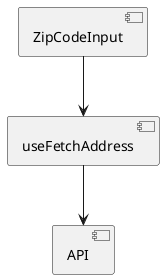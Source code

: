 @startuml
component "ZipCodeInput" as ZipCodeInput
component "useFetchAddress" as useFetchAddress
component "API" as API

ZipCodeInput -down-> useFetchAddress
useFetchAddress -down-> API
@enduml
